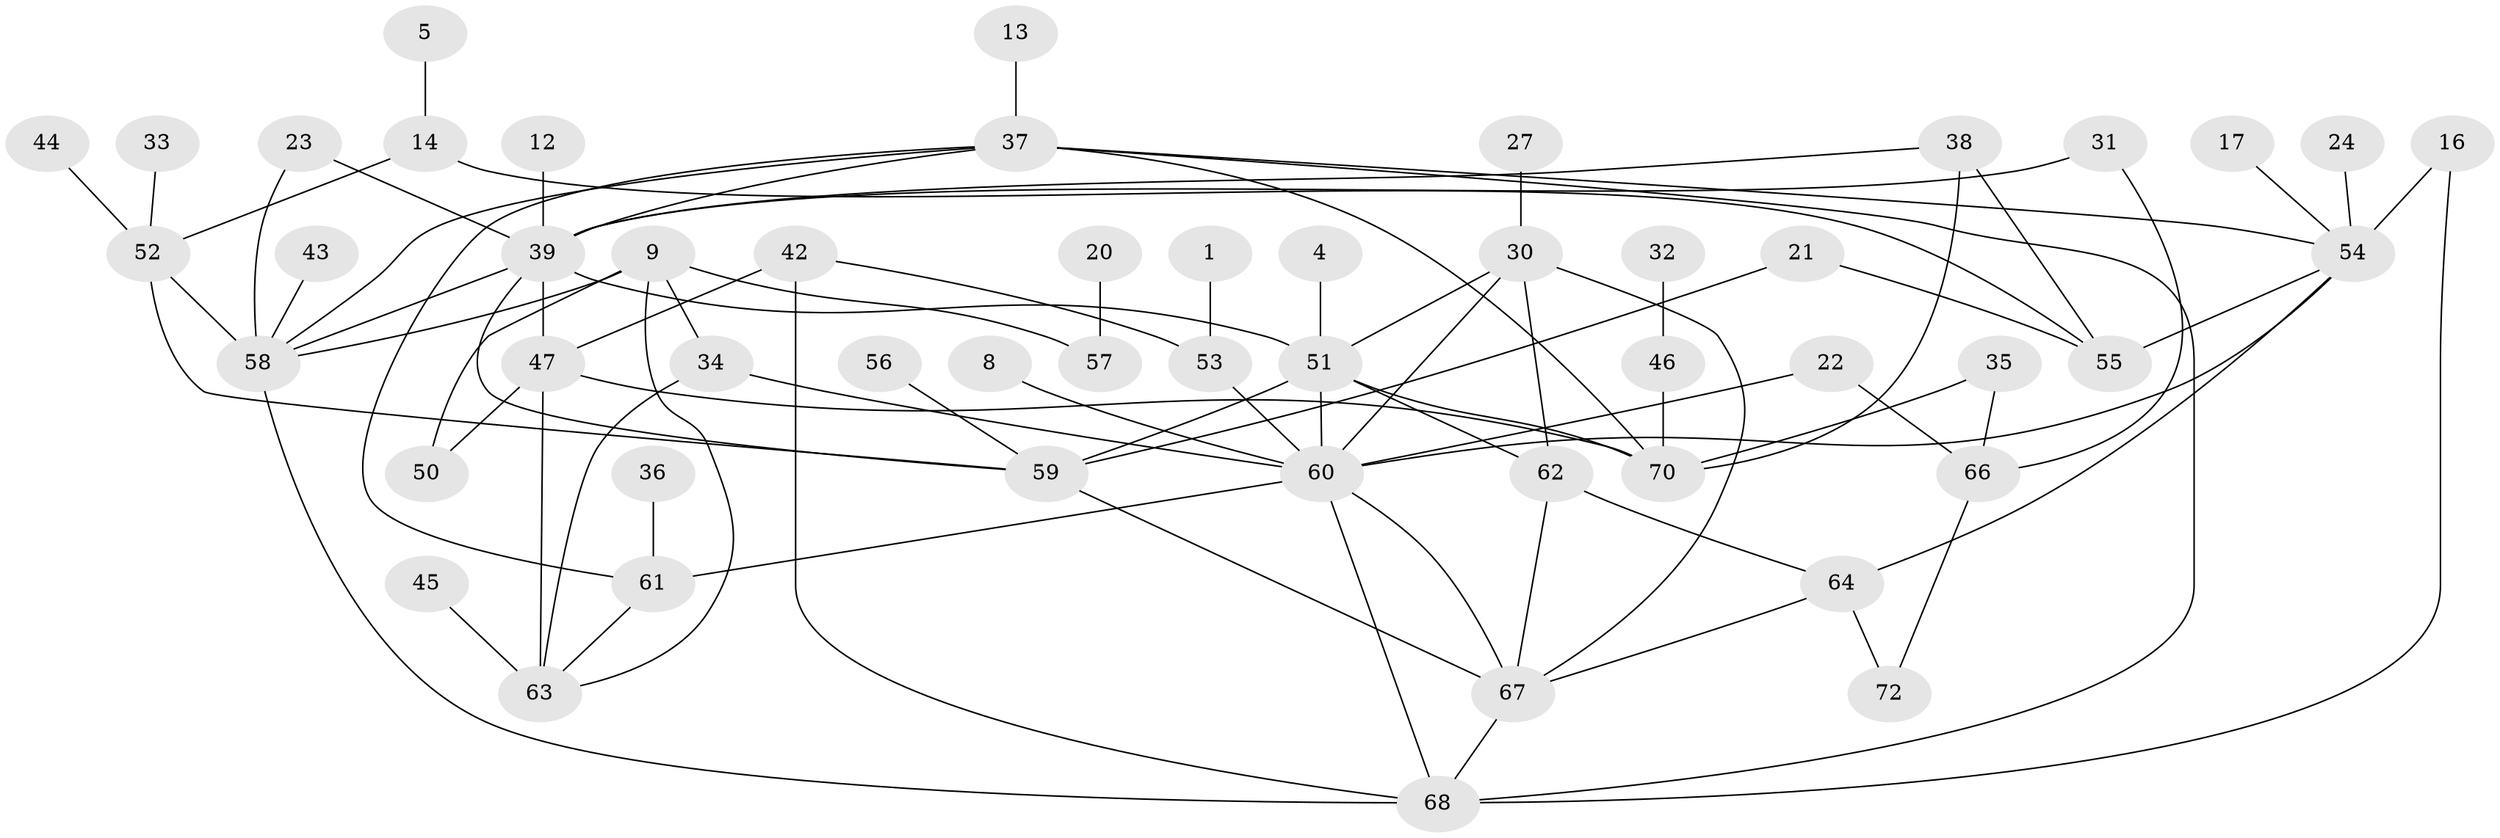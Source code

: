 // original degree distribution, {2: 0.2013888888888889, 5: 0.05555555555555555, 1: 0.2361111111111111, 0: 0.13194444444444445, 4: 0.1111111111111111, 3: 0.24305555555555555, 6: 0.013888888888888888, 7: 0.006944444444444444}
// Generated by graph-tools (version 1.1) at 2025/25/03/09/25 03:25:16]
// undirected, 52 vertices, 84 edges
graph export_dot {
graph [start="1"]
  node [color=gray90,style=filled];
  1;
  4;
  5;
  8;
  9;
  12;
  13;
  14;
  16;
  17;
  20;
  21;
  22;
  23;
  24;
  27;
  30;
  31;
  32;
  33;
  34;
  35;
  36;
  37;
  38;
  39;
  42;
  43;
  44;
  45;
  46;
  47;
  50;
  51;
  52;
  53;
  54;
  55;
  56;
  57;
  58;
  59;
  60;
  61;
  62;
  63;
  64;
  66;
  67;
  68;
  70;
  72;
  1 -- 53 [weight=1.0];
  4 -- 51 [weight=1.0];
  5 -- 14 [weight=1.0];
  8 -- 60 [weight=1.0];
  9 -- 34 [weight=1.0];
  9 -- 50 [weight=1.0];
  9 -- 57 [weight=1.0];
  9 -- 58 [weight=1.0];
  9 -- 63 [weight=1.0];
  12 -- 39 [weight=1.0];
  13 -- 37 [weight=1.0];
  14 -- 52 [weight=1.0];
  14 -- 55 [weight=1.0];
  16 -- 54 [weight=1.0];
  16 -- 68 [weight=1.0];
  17 -- 54 [weight=1.0];
  20 -- 57 [weight=1.0];
  21 -- 55 [weight=1.0];
  21 -- 59 [weight=1.0];
  22 -- 60 [weight=1.0];
  22 -- 66 [weight=1.0];
  23 -- 39 [weight=1.0];
  23 -- 58 [weight=1.0];
  24 -- 54 [weight=1.0];
  27 -- 30 [weight=1.0];
  30 -- 51 [weight=1.0];
  30 -- 60 [weight=1.0];
  30 -- 62 [weight=1.0];
  30 -- 67 [weight=1.0];
  31 -- 39 [weight=1.0];
  31 -- 66 [weight=1.0];
  32 -- 46 [weight=1.0];
  33 -- 52 [weight=1.0];
  34 -- 60 [weight=1.0];
  34 -- 63 [weight=1.0];
  35 -- 66 [weight=1.0];
  35 -- 70 [weight=1.0];
  36 -- 61 [weight=2.0];
  37 -- 39 [weight=1.0];
  37 -- 54 [weight=1.0];
  37 -- 58 [weight=1.0];
  37 -- 61 [weight=1.0];
  37 -- 68 [weight=1.0];
  37 -- 70 [weight=1.0];
  38 -- 39 [weight=1.0];
  38 -- 55 [weight=2.0];
  38 -- 70 [weight=1.0];
  39 -- 47 [weight=1.0];
  39 -- 51 [weight=1.0];
  39 -- 58 [weight=2.0];
  39 -- 59 [weight=1.0];
  42 -- 47 [weight=1.0];
  42 -- 53 [weight=1.0];
  42 -- 68 [weight=1.0];
  43 -- 58 [weight=1.0];
  44 -- 52 [weight=1.0];
  45 -- 63 [weight=1.0];
  46 -- 70 [weight=1.0];
  47 -- 50 [weight=1.0];
  47 -- 63 [weight=2.0];
  47 -- 70 [weight=1.0];
  51 -- 59 [weight=1.0];
  51 -- 60 [weight=1.0];
  51 -- 62 [weight=1.0];
  51 -- 70 [weight=1.0];
  52 -- 58 [weight=1.0];
  52 -- 59 [weight=1.0];
  53 -- 60 [weight=1.0];
  54 -- 55 [weight=1.0];
  54 -- 60 [weight=1.0];
  54 -- 64 [weight=1.0];
  56 -- 59 [weight=1.0];
  58 -- 68 [weight=1.0];
  59 -- 67 [weight=1.0];
  60 -- 61 [weight=1.0];
  60 -- 67 [weight=1.0];
  60 -- 68 [weight=1.0];
  61 -- 63 [weight=1.0];
  62 -- 64 [weight=1.0];
  62 -- 67 [weight=1.0];
  64 -- 67 [weight=1.0];
  64 -- 72 [weight=1.0];
  66 -- 72 [weight=1.0];
  67 -- 68 [weight=1.0];
}
